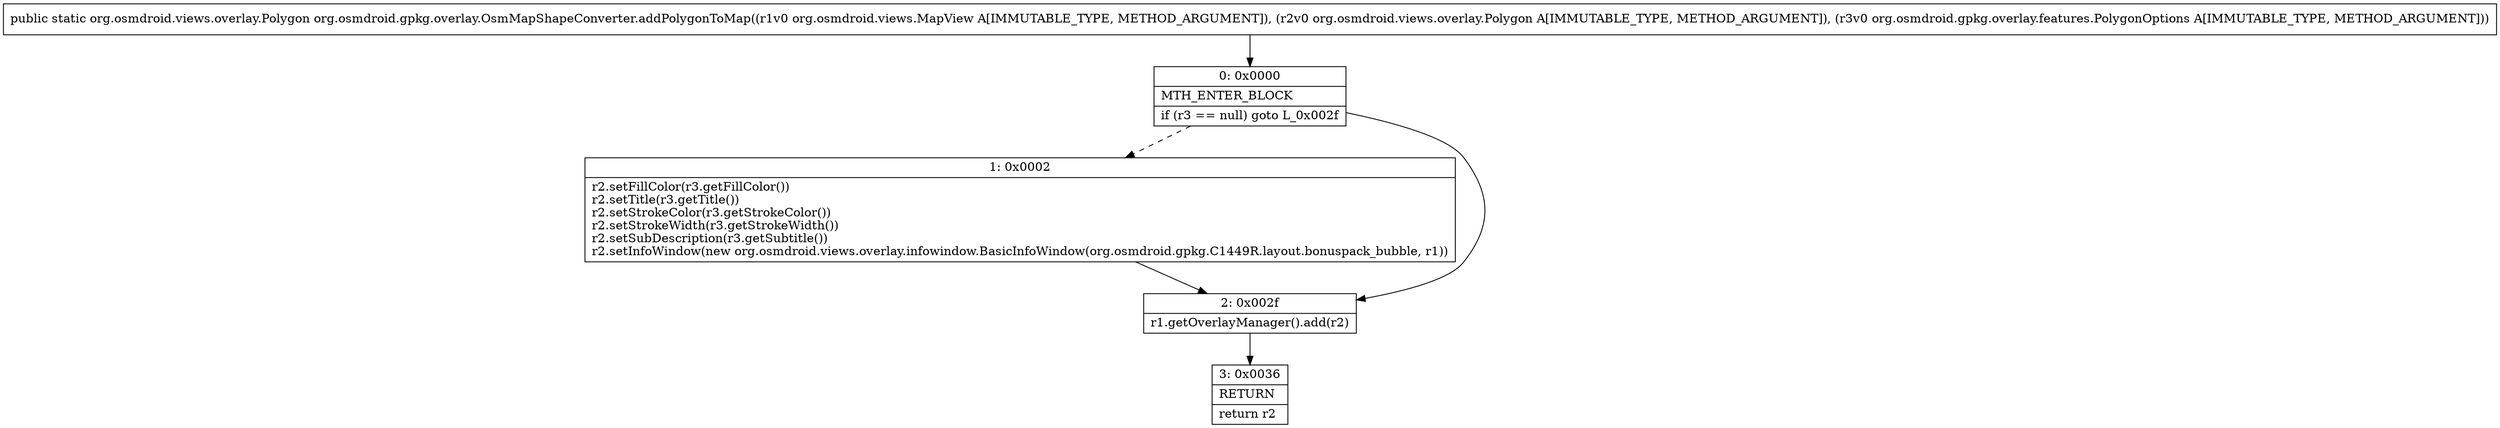 digraph "CFG fororg.osmdroid.gpkg.overlay.OsmMapShapeConverter.addPolygonToMap(Lorg\/osmdroid\/views\/MapView;Lorg\/osmdroid\/views\/overlay\/Polygon;Lorg\/osmdroid\/gpkg\/overlay\/features\/PolygonOptions;)Lorg\/osmdroid\/views\/overlay\/Polygon;" {
Node_0 [shape=record,label="{0\:\ 0x0000|MTH_ENTER_BLOCK\l|if (r3 == null) goto L_0x002f\l}"];
Node_1 [shape=record,label="{1\:\ 0x0002|r2.setFillColor(r3.getFillColor())\lr2.setTitle(r3.getTitle())\lr2.setStrokeColor(r3.getStrokeColor())\lr2.setStrokeWidth(r3.getStrokeWidth())\lr2.setSubDescription(r3.getSubtitle())\lr2.setInfoWindow(new org.osmdroid.views.overlay.infowindow.BasicInfoWindow(org.osmdroid.gpkg.C1449R.layout.bonuspack_bubble, r1))\l}"];
Node_2 [shape=record,label="{2\:\ 0x002f|r1.getOverlayManager().add(r2)\l}"];
Node_3 [shape=record,label="{3\:\ 0x0036|RETURN\l|return r2\l}"];
MethodNode[shape=record,label="{public static org.osmdroid.views.overlay.Polygon org.osmdroid.gpkg.overlay.OsmMapShapeConverter.addPolygonToMap((r1v0 org.osmdroid.views.MapView A[IMMUTABLE_TYPE, METHOD_ARGUMENT]), (r2v0 org.osmdroid.views.overlay.Polygon A[IMMUTABLE_TYPE, METHOD_ARGUMENT]), (r3v0 org.osmdroid.gpkg.overlay.features.PolygonOptions A[IMMUTABLE_TYPE, METHOD_ARGUMENT])) }"];
MethodNode -> Node_0;
Node_0 -> Node_1[style=dashed];
Node_0 -> Node_2;
Node_1 -> Node_2;
Node_2 -> Node_3;
}

